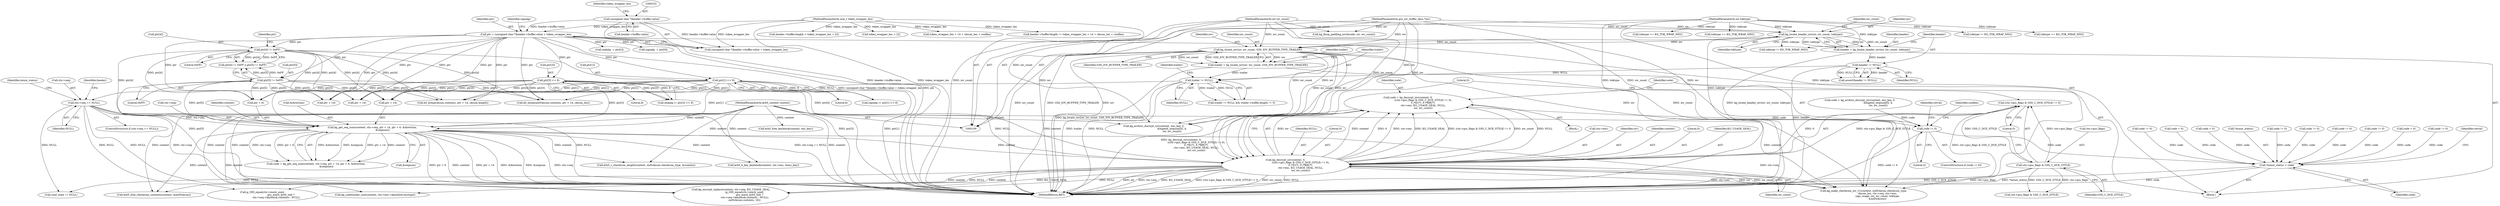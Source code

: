 digraph "0_krb5_e6ae703ae597d798e310368d52b8f38ee11c6a73_0@API" {
"1000514" [label="(Call,code = kg_decrypt_iov(context, 0,\n                                      ((ctx->gss_flags & GSS_C_DCE_STYLE) != 0),\n                                      0 /*EC*/, 0 /*RRC*/,\n                                      ctx->enc, KG_USAGE_SEAL, NULL,\n                                      iov, iov_count))"];
"1000516" [label="(Call,kg_decrypt_iov(context, 0,\n                                      ((ctx->gss_flags & GSS_C_DCE_STYLE) != 0),\n                                      0 /*EC*/, 0 /*RRC*/,\n                                      ctx->enc, KG_USAGE_SEAL, NULL,\n                                      iov, iov_count))"];
"1000403" [label="(Call,kg_get_seq_num(context, ctx->seq, ptr + 14, ptr + 6, &direction,\n                          &seqnum))"];
"1000110" [label="(MethodParameterIn,krb5_context context)"];
"1000200" [label="(Call,ctx->seq == NULL)"];
"1000180" [label="(Call,trailer != NULL)"];
"1000172" [label="(Call,trailer = kg_locate_iov(iov, iov_count, GSS_IOV_BUFFER_TYPE_TRAILER))"];
"1000174" [label="(Call,kg_locate_iov(iov, iov_count, GSS_IOV_BUFFER_TYPE_TRAILER))"];
"1000164" [label="(Call,kg_locate_header_iov(iov, iov_count, toktype))"];
"1000113" [label="(MethodParameterIn,gss_iov_buffer_desc *iov)"];
"1000114" [label="(MethodParameterIn,int iov_count)"];
"1000118" [label="(MethodParameterIn,int toktype)"];
"1000169" [label="(Call,header != NULL)"];
"1000162" [label="(Call,header = kg_locate_header_iov(iov, iov_count, toktype))"];
"1000247" [label="(Call,ptr[1] << 8)"];
"1000229" [label="(Call,ptr = (unsigned char *)header->buffer.value + token_wrapper_len)"];
"1000232" [label="(Call,(unsigned char *)header->buffer.value)"];
"1000115" [label="(MethodParameterIn,size_t token_wrapper_len)"];
"1000259" [label="(Call,ptr[3] << 8)"];
"1000266" [label="(Call,ptr[4] != 0xFF)"];
"1000271" [label="(Call,ptr[5] != 0xFF)"];
"1000519" [label="(Call,(ctx->gss_flags & GSS_C_DCE_STYLE) != 0)"];
"1000520" [label="(Call,ctx->gss_flags & GSS_C_DCE_STYLE)"];
"1000536" [label="(Call,code != 0)"];
"1000848" [label="(Call,*minor_status = code)"];
"1000204" [label="(Identifier,NULL)"];
"1000528" [label="(Call,ctx->enc)"];
"1000546" [label="(Call,kg_confounder_size(context, ctx->enc->keyblock.enctype))"];
"1000170" [label="(Identifier,header)"];
"1000257" [label="(Call,sealalg |= ptr[3] << 8)"];
"1000180" [label="(Call,trailer != NULL)"];
"1000533" [label="(Identifier,iov)"];
"1000517" [label="(Identifier,context)"];
"1000514" [label="(Call,code = kg_decrypt_iov(context, 0,\n                                      ((ctx->gss_flags & GSS_C_DCE_STYLE) != 0),\n                                      0 /*EC*/, 0 /*RRC*/,\n                                      ctx->enc, KG_USAGE_SEAL, NULL,\n                                      iov, iov_count))"];
"1000519" [label="(Call,(ctx->gss_flags & GSS_C_DCE_STYLE) != 0)"];
"1000176" [label="(Identifier,iov_count)"];
"1000419" [label="(Call,code != 0)"];
"1000265" [label="(Call,ptr[4] != 0xFF || ptr[5] != 0xFF)"];
"1000851" [label="(Identifier,code)"];
"1000248" [label="(Call,ptr[1])"];
"1000536" [label="(Call,code != 0)"];
"1000181" [label="(Identifier,trailer)"];
"1000844" [label="(Call,krb5_free_checksum_contents(context, &md5cksum))"];
"1000119" [label="(Block,)"];
"1000740" [label="(Call,code = 0)"];
"1000263" [label="(Literal,8)"];
"1000613" [label="(Call,code != 0)"];
"1000527" [label="(Literal,0)"];
"1000266" [label="(Call,ptr[4] != 0xFF)"];
"1000285" [label="(Call,toktype != KG_TOK_WRAP_MSG)"];
"1000524" [label="(Identifier,GSS_C_DCE_STYLE)"];
"1000521" [label="(Call,ctx->gss_flags)"];
"1000213" [label="(Call,header->buffer.length < token_wrapper_len + 22)"];
"1000853" [label="(Identifier,retval)"];
"1000165" [label="(Identifier,iov)"];
"1000239" [label="(Identifier,token_wrapper_len)"];
"1000749" [label="(Call,code != 0)"];
"1000498" [label="(Call,kg_arcfour_docrypt_iov(context, enc_key, 0,\n                                              &bigend_seqnum[0], 4,\n                                              iov, iov_count))"];
"1000270" [label="(Literal,0xFF)"];
"1000537" [label="(Identifier,code)"];
"1000251" [label="(Literal,8)"];
"1000414" [label="(Call,&direction)"];
"1000216" [label="(Identifier,header)"];
"1000219" [label="(Call,token_wrapper_len + 22)"];
"1000562" [label="(Call,token_wrapper_len + 14 + cksum_len + conflen)"];
"1000430" [label="(Call,toktype == KG_TOK_WRAP_MSG)"];
"1000177" [label="(Identifier,GSS_IOV_BUFFER_TYPE_TRAILER)"];
"1000267" [label="(Call,ptr[4])"];
"1000762" [label="(Call,toktype == KG_TOK_WRAP_MSG)"];
"1000404" [label="(Identifier,context)"];
"1000167" [label="(Identifier,toktype)"];
"1000199" [label="(ControlStructure,if (ctx->seq == NULL))"];
"1000541" [label="(Identifier,retval)"];
"1000830" [label="(Call,code = 0)"];
"1000408" [label="(Call,ptr + 14)"];
"1000545" [label="(Identifier,conflen)"];
"1000403" [label="(Call,kg_get_seq_num(context, ctx->seq, ptr + 14, ptr + 6, &direction,\n                          &seqnum))"];
"1000531" [label="(Identifier,KG_USAGE_SEAL)"];
"1000416" [label="(Call,&seqnum)"];
"1000662" [label="(Call,kg_encrypt_inplace(context, ctx->seq, KG_USAGE_SEAL,\n                                  (g_OID_equal(ctx->mech_used,\n                                               gss_mech_krb5_old) ?\n                                   ctx->seq->keyblock.contents : NULL),\n                                  md5cksum.contents, 16))"];
"1000520" [label="(Call,ctx->gss_flags & GSS_C_DCE_STYLE)"];
"1000208" [label="(Identifier,minor_status)"];
"1000171" [label="(Identifier,NULL)"];
"1000230" [label="(Identifier,ptr)"];
"1000605" [label="(Call,krb5_c_checksum_length(context, md5cksum.checksum_type, &sumlen))"];
"1000175" [label="(Identifier,iov)"];
"1000166" [label="(Identifier,iov_count)"];
"1000247" [label="(Call,ptr[1] << 8)"];
"1000174" [label="(Call,kg_locate_iov(iov, iov_count, GSS_IOV_BUFFER_TYPE_TRAILER))"];
"1000628" [label="(Call,kg_make_checksum_iov_v1(context, md5cksum.checksum_type,\n                                   cksum_len, ctx->seq, ctx->enc,\n                                   sign_usage, iov, iov_count, toktype,\n                                   &md5cksum))"];
"1000496" [label="(Call,code = kg_arcfour_docrypt_iov(context, enc_key, 0,\n                                              &bigend_seqnum[0], 4,\n                                              iov, iov_count))"];
"1000538" [label="(Literal,0)"];
"1000234" [label="(Call,header->buffer.value)"];
"1000182" [label="(Identifier,NULL)"];
"1000534" [label="(Identifier,iov_count)"];
"1000753" [label="(Call,code = 0)"];
"1000786" [label="(Call,conf_state != NULL)"];
"1000766" [label="(Call,ctx->gss_flags & GSS_C_DCE_STYLE)"];
"1000532" [label="(Identifier,NULL)"];
"1000179" [label="(Call,trailer != NULL && trailer->buffer.length != 0)"];
"1000854" [label="(MethodReturn,RET)"];
"1000715" [label="(Call,k5_bcmp(cksum.contents, ptr + 14, cksum.length))"];
"1000513" [label="(Block,)"];
"1000241" [label="(Identifier,signalg)"];
"1000454" [label="(Call,krb5_k_key_keyblock(context, ctx->enc, &enc_key))"];
"1000240" [label="(Call,signalg  = ptr[0])"];
"1000401" [label="(Call,code = kg_get_seq_num(context, ctx->seq, ptr + 14, ptr + 6, &direction,\n                          &seqnum))"];
"1000405" [label="(Call,ctx->seq)"];
"1000110" [label="(MethodParameterIn,krb5_context context)"];
"1000260" [label="(Call,ptr[3])"];
"1000162" [label="(Call,header = kg_locate_header_iov(iov, iov_count, toktype))"];
"1000113" [label="(MethodParameterIn,gss_iov_buffer_desc *iov)"];
"1000231" [label="(Call,(unsigned char *)header->buffer.value + token_wrapper_len)"];
"1000169" [label="(Call,header != NULL)"];
"1000849" [label="(Call,*minor_status)"];
"1000115" [label="(MethodParameterIn,size_t token_wrapper_len)"];
"1000526" [label="(Literal,0)"];
"1000186" [label="(Identifier,trailer)"];
"1000232" [label="(Call,(unsigned char *)header->buffer.value)"];
"1000730" [label="(Call,k5_bcmp(md5cksum.contents, ptr + 14, cksum_len))"];
"1000164" [label="(Call,kg_locate_header_iov(iov, iov_count, toktype))"];
"1000556" [label="(Call,header->buffer.length != token_wrapper_len + 14 + cksum_len + conflen)"];
"1000535" [label="(ControlStructure,if (code != 0))"];
"1000275" [label="(Literal,0xFF)"];
"1000229" [label="(Call,ptr = (unsigned char *)header->buffer.value + token_wrapper_len)"];
"1000273" [label="(Identifier,ptr)"];
"1000201" [label="(Call,ctx->seq)"];
"1000163" [label="(Identifier,header)"];
"1000173" [label="(Identifier,trailer)"];
"1000245" [label="(Call,signalg |= ptr[1] << 8)"];
"1000734" [label="(Call,ptr + 14)"];
"1000516" [label="(Call,kg_decrypt_iov(context, 0,\n                                      ((ctx->gss_flags & GSS_C_DCE_STYLE) != 0),\n                                      0 /*EC*/, 0 /*RRC*/,\n                                      ctx->enc, KG_USAGE_SEAL, NULL,\n                                      iov, iov_count))"];
"1000272" [label="(Call,ptr[5])"];
"1000271" [label="(Call,ptr[5] != 0xFF)"];
"1000300" [label="(Call,toktype == KG_TOK_WRAP_MSG)"];
"1000462" [label="(Call,code != 0)"];
"1000114" [label="(MethodParameterIn,int iov_count)"];
"1000647" [label="(Call,code != 0)"];
"1000200" [label="(Call,ctx->seq == NULL)"];
"1000719" [label="(Call,ptr + 14)"];
"1000525" [label="(Literal,0)"];
"1000775" [label="(Call,kg_fixup_padding_iov(&code, iov, iov_count))"];
"1000377" [label="(Call,toktype != KG_TOK_WRAP_MSG)"];
"1000259" [label="(Call,ptr[3] << 8)"];
"1000411" [label="(Call,ptr + 6)"];
"1000252" [label="(Call,sealalg  = ptr[2])"];
"1000668" [label="(Call,g_OID_equal(ctx->mech_used,\n                                               gss_mech_krb5_old) ?\n                                   ctx->seq->keyblock.contents : NULL)"];
"1000518" [label="(Literal,0)"];
"1000509" [label="(Call,krb5_free_keyblock(context, enc_key))"];
"1000848" [label="(Call,*minor_status = code)"];
"1000687" [label="(Call,code != 0)"];
"1000515" [label="(Identifier,code)"];
"1000168" [label="(Call,assert(header != NULL))"];
"1000172" [label="(Call,trailer = kg_locate_iov(iov, iov_count, GSS_IOV_BUFFER_TYPE_TRAILER))"];
"1000118" [label="(MethodParameterIn,int toktype)"];
"1000514" -> "1000513"  [label="AST: "];
"1000514" -> "1000516"  [label="CFG: "];
"1000515" -> "1000514"  [label="AST: "];
"1000516" -> "1000514"  [label="AST: "];
"1000537" -> "1000514"  [label="CFG: "];
"1000514" -> "1000854"  [label="DDG: kg_decrypt_iov(context, 0,\n                                      ((ctx->gss_flags & GSS_C_DCE_STYLE) != 0),\n                                      0 /*EC*/, 0 /*RRC*/,\n                                      ctx->enc, KG_USAGE_SEAL, NULL,\n                                      iov, iov_count)"];
"1000516" -> "1000514"  [label="DDG: 0"];
"1000516" -> "1000514"  [label="DDG: iov"];
"1000516" -> "1000514"  [label="DDG: context"];
"1000516" -> "1000514"  [label="DDG: ctx->enc"];
"1000516" -> "1000514"  [label="DDG: KG_USAGE_SEAL"];
"1000516" -> "1000514"  [label="DDG: (ctx->gss_flags & GSS_C_DCE_STYLE) != 0"];
"1000516" -> "1000514"  [label="DDG: iov_count"];
"1000516" -> "1000514"  [label="DDG: NULL"];
"1000514" -> "1000536"  [label="DDG: code"];
"1000516" -> "1000534"  [label="CFG: "];
"1000517" -> "1000516"  [label="AST: "];
"1000518" -> "1000516"  [label="AST: "];
"1000519" -> "1000516"  [label="AST: "];
"1000526" -> "1000516"  [label="AST: "];
"1000527" -> "1000516"  [label="AST: "];
"1000528" -> "1000516"  [label="AST: "];
"1000531" -> "1000516"  [label="AST: "];
"1000532" -> "1000516"  [label="AST: "];
"1000533" -> "1000516"  [label="AST: "];
"1000534" -> "1000516"  [label="AST: "];
"1000516" -> "1000854"  [label="DDG: iov"];
"1000516" -> "1000854"  [label="DDG: ctx->enc"];
"1000516" -> "1000854"  [label="DDG: KG_USAGE_SEAL"];
"1000516" -> "1000854"  [label="DDG: (ctx->gss_flags & GSS_C_DCE_STYLE) != 0"];
"1000516" -> "1000854"  [label="DDG: iov_count"];
"1000516" -> "1000854"  [label="DDG: NULL"];
"1000403" -> "1000516"  [label="DDG: context"];
"1000110" -> "1000516"  [label="DDG: context"];
"1000519" -> "1000516"  [label="DDG: ctx->gss_flags & GSS_C_DCE_STYLE"];
"1000519" -> "1000516"  [label="DDG: 0"];
"1000200" -> "1000516"  [label="DDG: NULL"];
"1000174" -> "1000516"  [label="DDG: iov"];
"1000174" -> "1000516"  [label="DDG: iov_count"];
"1000113" -> "1000516"  [label="DDG: iov"];
"1000114" -> "1000516"  [label="DDG: iov_count"];
"1000516" -> "1000546"  [label="DDG: context"];
"1000516" -> "1000628"  [label="DDG: ctx->enc"];
"1000516" -> "1000628"  [label="DDG: iov"];
"1000516" -> "1000628"  [label="DDG: iov_count"];
"1000516" -> "1000662"  [label="DDG: KG_USAGE_SEAL"];
"1000516" -> "1000662"  [label="DDG: NULL"];
"1000516" -> "1000668"  [label="DDG: NULL"];
"1000516" -> "1000786"  [label="DDG: NULL"];
"1000516" -> "1000844"  [label="DDG: context"];
"1000403" -> "1000401"  [label="AST: "];
"1000403" -> "1000416"  [label="CFG: "];
"1000404" -> "1000403"  [label="AST: "];
"1000405" -> "1000403"  [label="AST: "];
"1000408" -> "1000403"  [label="AST: "];
"1000411" -> "1000403"  [label="AST: "];
"1000414" -> "1000403"  [label="AST: "];
"1000416" -> "1000403"  [label="AST: "];
"1000401" -> "1000403"  [label="CFG: "];
"1000403" -> "1000854"  [label="DDG: ctx->seq"];
"1000403" -> "1000854"  [label="DDG: ptr + 6"];
"1000403" -> "1000854"  [label="DDG: context"];
"1000403" -> "1000854"  [label="DDG: ptr + 14"];
"1000403" -> "1000854"  [label="DDG: &direction"];
"1000403" -> "1000854"  [label="DDG: &seqnum"];
"1000403" -> "1000401"  [label="DDG: &direction"];
"1000403" -> "1000401"  [label="DDG: &seqnum"];
"1000403" -> "1000401"  [label="DDG: ptr + 14"];
"1000403" -> "1000401"  [label="DDG: context"];
"1000403" -> "1000401"  [label="DDG: ctx->seq"];
"1000403" -> "1000401"  [label="DDG: ptr + 6"];
"1000110" -> "1000403"  [label="DDG: context"];
"1000200" -> "1000403"  [label="DDG: ctx->seq"];
"1000247" -> "1000403"  [label="DDG: ptr[1]"];
"1000259" -> "1000403"  [label="DDG: ptr[3]"];
"1000266" -> "1000403"  [label="DDG: ptr[4]"];
"1000271" -> "1000403"  [label="DDG: ptr[5]"];
"1000229" -> "1000403"  [label="DDG: ptr"];
"1000403" -> "1000454"  [label="DDG: context"];
"1000403" -> "1000546"  [label="DDG: context"];
"1000403" -> "1000605"  [label="DDG: context"];
"1000403" -> "1000628"  [label="DDG: ctx->seq"];
"1000403" -> "1000844"  [label="DDG: context"];
"1000110" -> "1000109"  [label="AST: "];
"1000110" -> "1000854"  [label="DDG: context"];
"1000110" -> "1000454"  [label="DDG: context"];
"1000110" -> "1000498"  [label="DDG: context"];
"1000110" -> "1000509"  [label="DDG: context"];
"1000110" -> "1000546"  [label="DDG: context"];
"1000110" -> "1000605"  [label="DDG: context"];
"1000110" -> "1000628"  [label="DDG: context"];
"1000110" -> "1000662"  [label="DDG: context"];
"1000110" -> "1000844"  [label="DDG: context"];
"1000200" -> "1000199"  [label="AST: "];
"1000200" -> "1000204"  [label="CFG: "];
"1000201" -> "1000200"  [label="AST: "];
"1000204" -> "1000200"  [label="AST: "];
"1000208" -> "1000200"  [label="CFG: "];
"1000216" -> "1000200"  [label="CFG: "];
"1000200" -> "1000854"  [label="DDG: ctx->seq"];
"1000200" -> "1000854"  [label="DDG: ctx->seq == NULL"];
"1000200" -> "1000854"  [label="DDG: NULL"];
"1000180" -> "1000200"  [label="DDG: NULL"];
"1000200" -> "1000662"  [label="DDG: NULL"];
"1000200" -> "1000668"  [label="DDG: NULL"];
"1000200" -> "1000786"  [label="DDG: NULL"];
"1000180" -> "1000179"  [label="AST: "];
"1000180" -> "1000182"  [label="CFG: "];
"1000181" -> "1000180"  [label="AST: "];
"1000182" -> "1000180"  [label="AST: "];
"1000186" -> "1000180"  [label="CFG: "];
"1000179" -> "1000180"  [label="CFG: "];
"1000180" -> "1000854"  [label="DDG: NULL"];
"1000180" -> "1000854"  [label="DDG: trailer"];
"1000180" -> "1000179"  [label="DDG: trailer"];
"1000180" -> "1000179"  [label="DDG: NULL"];
"1000172" -> "1000180"  [label="DDG: trailer"];
"1000169" -> "1000180"  [label="DDG: NULL"];
"1000172" -> "1000119"  [label="AST: "];
"1000172" -> "1000174"  [label="CFG: "];
"1000173" -> "1000172"  [label="AST: "];
"1000174" -> "1000172"  [label="AST: "];
"1000181" -> "1000172"  [label="CFG: "];
"1000172" -> "1000854"  [label="DDG: kg_locate_iov(iov, iov_count, GSS_IOV_BUFFER_TYPE_TRAILER)"];
"1000174" -> "1000172"  [label="DDG: iov"];
"1000174" -> "1000172"  [label="DDG: iov_count"];
"1000174" -> "1000172"  [label="DDG: GSS_IOV_BUFFER_TYPE_TRAILER"];
"1000174" -> "1000177"  [label="CFG: "];
"1000175" -> "1000174"  [label="AST: "];
"1000176" -> "1000174"  [label="AST: "];
"1000177" -> "1000174"  [label="AST: "];
"1000174" -> "1000854"  [label="DDG: iov_count"];
"1000174" -> "1000854"  [label="DDG: GSS_IOV_BUFFER_TYPE_TRAILER"];
"1000174" -> "1000854"  [label="DDG: iov"];
"1000164" -> "1000174"  [label="DDG: iov"];
"1000164" -> "1000174"  [label="DDG: iov_count"];
"1000113" -> "1000174"  [label="DDG: iov"];
"1000114" -> "1000174"  [label="DDG: iov_count"];
"1000174" -> "1000498"  [label="DDG: iov"];
"1000174" -> "1000498"  [label="DDG: iov_count"];
"1000174" -> "1000628"  [label="DDG: iov"];
"1000174" -> "1000628"  [label="DDG: iov_count"];
"1000164" -> "1000162"  [label="AST: "];
"1000164" -> "1000167"  [label="CFG: "];
"1000165" -> "1000164"  [label="AST: "];
"1000166" -> "1000164"  [label="AST: "];
"1000167" -> "1000164"  [label="AST: "];
"1000162" -> "1000164"  [label="CFG: "];
"1000164" -> "1000854"  [label="DDG: toktype"];
"1000164" -> "1000162"  [label="DDG: iov"];
"1000164" -> "1000162"  [label="DDG: iov_count"];
"1000164" -> "1000162"  [label="DDG: toktype"];
"1000113" -> "1000164"  [label="DDG: iov"];
"1000114" -> "1000164"  [label="DDG: iov_count"];
"1000118" -> "1000164"  [label="DDG: toktype"];
"1000164" -> "1000285"  [label="DDG: toktype"];
"1000113" -> "1000109"  [label="AST: "];
"1000113" -> "1000854"  [label="DDG: iov"];
"1000113" -> "1000498"  [label="DDG: iov"];
"1000113" -> "1000628"  [label="DDG: iov"];
"1000113" -> "1000775"  [label="DDG: iov"];
"1000114" -> "1000109"  [label="AST: "];
"1000114" -> "1000854"  [label="DDG: iov_count"];
"1000114" -> "1000498"  [label="DDG: iov_count"];
"1000114" -> "1000628"  [label="DDG: iov_count"];
"1000114" -> "1000775"  [label="DDG: iov_count"];
"1000118" -> "1000109"  [label="AST: "];
"1000118" -> "1000854"  [label="DDG: toktype"];
"1000118" -> "1000285"  [label="DDG: toktype"];
"1000118" -> "1000300"  [label="DDG: toktype"];
"1000118" -> "1000377"  [label="DDG: toktype"];
"1000118" -> "1000430"  [label="DDG: toktype"];
"1000118" -> "1000628"  [label="DDG: toktype"];
"1000118" -> "1000762"  [label="DDG: toktype"];
"1000169" -> "1000168"  [label="AST: "];
"1000169" -> "1000171"  [label="CFG: "];
"1000170" -> "1000169"  [label="AST: "];
"1000171" -> "1000169"  [label="AST: "];
"1000168" -> "1000169"  [label="CFG: "];
"1000169" -> "1000854"  [label="DDG: header"];
"1000169" -> "1000168"  [label="DDG: header"];
"1000169" -> "1000168"  [label="DDG: NULL"];
"1000162" -> "1000169"  [label="DDG: header"];
"1000162" -> "1000119"  [label="AST: "];
"1000163" -> "1000162"  [label="AST: "];
"1000170" -> "1000162"  [label="CFG: "];
"1000162" -> "1000854"  [label="DDG: kg_locate_header_iov(iov, iov_count, toktype)"];
"1000247" -> "1000245"  [label="AST: "];
"1000247" -> "1000251"  [label="CFG: "];
"1000248" -> "1000247"  [label="AST: "];
"1000251" -> "1000247"  [label="AST: "];
"1000245" -> "1000247"  [label="CFG: "];
"1000247" -> "1000854"  [label="DDG: ptr[1]"];
"1000247" -> "1000245"  [label="DDG: ptr[1]"];
"1000247" -> "1000245"  [label="DDG: 8"];
"1000229" -> "1000247"  [label="DDG: ptr"];
"1000247" -> "1000408"  [label="DDG: ptr[1]"];
"1000247" -> "1000411"  [label="DDG: ptr[1]"];
"1000247" -> "1000715"  [label="DDG: ptr[1]"];
"1000247" -> "1000719"  [label="DDG: ptr[1]"];
"1000247" -> "1000730"  [label="DDG: ptr[1]"];
"1000247" -> "1000734"  [label="DDG: ptr[1]"];
"1000229" -> "1000119"  [label="AST: "];
"1000229" -> "1000231"  [label="CFG: "];
"1000230" -> "1000229"  [label="AST: "];
"1000231" -> "1000229"  [label="AST: "];
"1000241" -> "1000229"  [label="CFG: "];
"1000229" -> "1000854"  [label="DDG: (unsigned char *)header->buffer.value + token_wrapper_len"];
"1000229" -> "1000854"  [label="DDG: ptr"];
"1000232" -> "1000229"  [label="DDG: header->buffer.value"];
"1000115" -> "1000229"  [label="DDG: token_wrapper_len"];
"1000229" -> "1000240"  [label="DDG: ptr"];
"1000229" -> "1000252"  [label="DDG: ptr"];
"1000229" -> "1000259"  [label="DDG: ptr"];
"1000229" -> "1000266"  [label="DDG: ptr"];
"1000229" -> "1000271"  [label="DDG: ptr"];
"1000229" -> "1000408"  [label="DDG: ptr"];
"1000229" -> "1000411"  [label="DDG: ptr"];
"1000229" -> "1000715"  [label="DDG: ptr"];
"1000229" -> "1000719"  [label="DDG: ptr"];
"1000229" -> "1000730"  [label="DDG: ptr"];
"1000229" -> "1000734"  [label="DDG: ptr"];
"1000232" -> "1000231"  [label="AST: "];
"1000232" -> "1000234"  [label="CFG: "];
"1000233" -> "1000232"  [label="AST: "];
"1000234" -> "1000232"  [label="AST: "];
"1000239" -> "1000232"  [label="CFG: "];
"1000232" -> "1000854"  [label="DDG: header->buffer.value"];
"1000232" -> "1000231"  [label="DDG: header->buffer.value"];
"1000115" -> "1000109"  [label="AST: "];
"1000115" -> "1000854"  [label="DDG: token_wrapper_len"];
"1000115" -> "1000213"  [label="DDG: token_wrapper_len"];
"1000115" -> "1000219"  [label="DDG: token_wrapper_len"];
"1000115" -> "1000231"  [label="DDG: token_wrapper_len"];
"1000115" -> "1000556"  [label="DDG: token_wrapper_len"];
"1000115" -> "1000562"  [label="DDG: token_wrapper_len"];
"1000259" -> "1000257"  [label="AST: "];
"1000259" -> "1000263"  [label="CFG: "];
"1000260" -> "1000259"  [label="AST: "];
"1000263" -> "1000259"  [label="AST: "];
"1000257" -> "1000259"  [label="CFG: "];
"1000259" -> "1000854"  [label="DDG: ptr[3]"];
"1000259" -> "1000257"  [label="DDG: ptr[3]"];
"1000259" -> "1000257"  [label="DDG: 8"];
"1000259" -> "1000408"  [label="DDG: ptr[3]"];
"1000259" -> "1000411"  [label="DDG: ptr[3]"];
"1000259" -> "1000715"  [label="DDG: ptr[3]"];
"1000259" -> "1000719"  [label="DDG: ptr[3]"];
"1000259" -> "1000730"  [label="DDG: ptr[3]"];
"1000259" -> "1000734"  [label="DDG: ptr[3]"];
"1000266" -> "1000265"  [label="AST: "];
"1000266" -> "1000270"  [label="CFG: "];
"1000267" -> "1000266"  [label="AST: "];
"1000270" -> "1000266"  [label="AST: "];
"1000273" -> "1000266"  [label="CFG: "];
"1000265" -> "1000266"  [label="CFG: "];
"1000266" -> "1000854"  [label="DDG: ptr[4]"];
"1000266" -> "1000265"  [label="DDG: ptr[4]"];
"1000266" -> "1000265"  [label="DDG: 0xFF"];
"1000266" -> "1000408"  [label="DDG: ptr[4]"];
"1000266" -> "1000411"  [label="DDG: ptr[4]"];
"1000266" -> "1000715"  [label="DDG: ptr[4]"];
"1000266" -> "1000719"  [label="DDG: ptr[4]"];
"1000266" -> "1000730"  [label="DDG: ptr[4]"];
"1000266" -> "1000734"  [label="DDG: ptr[4]"];
"1000271" -> "1000265"  [label="AST: "];
"1000271" -> "1000275"  [label="CFG: "];
"1000272" -> "1000271"  [label="AST: "];
"1000275" -> "1000271"  [label="AST: "];
"1000265" -> "1000271"  [label="CFG: "];
"1000271" -> "1000854"  [label="DDG: ptr[5]"];
"1000271" -> "1000265"  [label="DDG: ptr[5]"];
"1000271" -> "1000265"  [label="DDG: 0xFF"];
"1000271" -> "1000408"  [label="DDG: ptr[5]"];
"1000271" -> "1000411"  [label="DDG: ptr[5]"];
"1000271" -> "1000715"  [label="DDG: ptr[5]"];
"1000271" -> "1000719"  [label="DDG: ptr[5]"];
"1000271" -> "1000730"  [label="DDG: ptr[5]"];
"1000271" -> "1000734"  [label="DDG: ptr[5]"];
"1000519" -> "1000525"  [label="CFG: "];
"1000520" -> "1000519"  [label="AST: "];
"1000525" -> "1000519"  [label="AST: "];
"1000526" -> "1000519"  [label="CFG: "];
"1000519" -> "1000854"  [label="DDG: ctx->gss_flags & GSS_C_DCE_STYLE"];
"1000520" -> "1000519"  [label="DDG: ctx->gss_flags"];
"1000520" -> "1000519"  [label="DDG: GSS_C_DCE_STYLE"];
"1000520" -> "1000524"  [label="CFG: "];
"1000521" -> "1000520"  [label="AST: "];
"1000524" -> "1000520"  [label="AST: "];
"1000525" -> "1000520"  [label="CFG: "];
"1000520" -> "1000854"  [label="DDG: GSS_C_DCE_STYLE"];
"1000520" -> "1000854"  [label="DDG: ctx->gss_flags"];
"1000520" -> "1000766"  [label="DDG: ctx->gss_flags"];
"1000520" -> "1000766"  [label="DDG: GSS_C_DCE_STYLE"];
"1000536" -> "1000535"  [label="AST: "];
"1000536" -> "1000538"  [label="CFG: "];
"1000537" -> "1000536"  [label="AST: "];
"1000538" -> "1000536"  [label="AST: "];
"1000541" -> "1000536"  [label="CFG: "];
"1000545" -> "1000536"  [label="CFG: "];
"1000536" -> "1000854"  [label="DDG: code != 0"];
"1000496" -> "1000536"  [label="DDG: code"];
"1000536" -> "1000848"  [label="DDG: code"];
"1000848" -> "1000119"  [label="AST: "];
"1000848" -> "1000851"  [label="CFG: "];
"1000849" -> "1000848"  [label="AST: "];
"1000851" -> "1000848"  [label="AST: "];
"1000853" -> "1000848"  [label="CFG: "];
"1000848" -> "1000854"  [label="DDG: code"];
"1000848" -> "1000854"  [label="DDG: *minor_status"];
"1000613" -> "1000848"  [label="DDG: code"];
"1000753" -> "1000848"  [label="DDG: code"];
"1000462" -> "1000848"  [label="DDG: code"];
"1000749" -> "1000848"  [label="DDG: code"];
"1000419" -> "1000848"  [label="DDG: code"];
"1000647" -> "1000848"  [label="DDG: code"];
"1000740" -> "1000848"  [label="DDG: code"];
"1000687" -> "1000848"  [label="DDG: code"];
"1000830" -> "1000848"  [label="DDG: code"];
}
